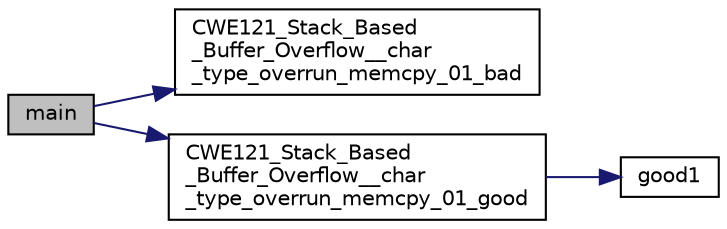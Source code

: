 digraph "main"
{
 // LATEX_PDF_SIZE
  edge [fontname="Helvetica",fontsize="10",labelfontname="Helvetica",labelfontsize="10"];
  node [fontname="Helvetica",fontsize="10",shape=record];
  rankdir="LR";
  Node1 [label="main",height=0.2,width=0.4,color="black", fillcolor="grey75", style="filled", fontcolor="black",tooltip=" "];
  Node1 -> Node2 [color="midnightblue",fontsize="10",style="solid",fontname="Helvetica"];
  Node2 [label="CWE121_Stack_Based\l_Buffer_Overflow__char\l_type_overrun_memcpy_01_bad",height=0.2,width=0.4,color="black", fillcolor="white", style="filled",URL="$CWE121__Stack__Based__Buffer__Overflow____char__type__overrun__memcpy__01_8c.html#ab861d091d536df891b9feb0c53debf56",tooltip=" "];
  Node1 -> Node3 [color="midnightblue",fontsize="10",style="solid",fontname="Helvetica"];
  Node3 [label="CWE121_Stack_Based\l_Buffer_Overflow__char\l_type_overrun_memcpy_01_good",height=0.2,width=0.4,color="black", fillcolor="white", style="filled",URL="$CWE121__Stack__Based__Buffer__Overflow____char__type__overrun__memcpy__01_8c.html#a49570ea31b08302e02751b282b59dfbc",tooltip=" "];
  Node3 -> Node4 [color="midnightblue",fontsize="10",style="solid",fontname="Helvetica"];
  Node4 [label="good1",height=0.2,width=0.4,color="black", fillcolor="white", style="filled",URL="$CWE121__Stack__Based__Buffer__Overflow____char__type__overrun__memcpy__01_8c.html#a3a3172b24f87506b91a0722813a7d617",tooltip=" "];
}
